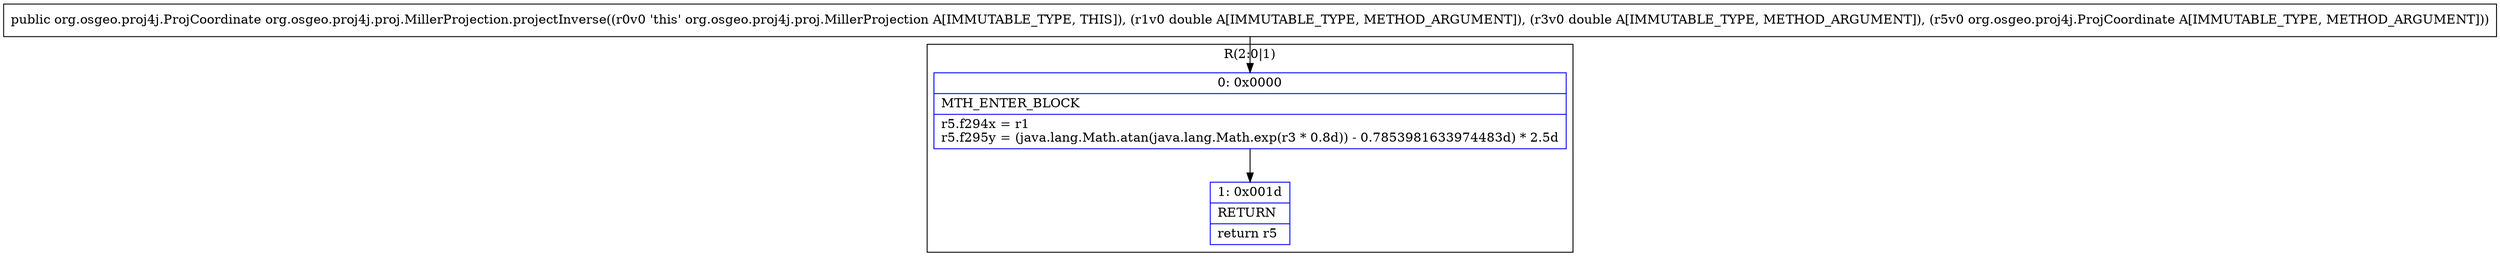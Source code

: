 digraph "CFG fororg.osgeo.proj4j.proj.MillerProjection.projectInverse(DDLorg\/osgeo\/proj4j\/ProjCoordinate;)Lorg\/osgeo\/proj4j\/ProjCoordinate;" {
subgraph cluster_Region_15317629 {
label = "R(2:0|1)";
node [shape=record,color=blue];
Node_0 [shape=record,label="{0\:\ 0x0000|MTH_ENTER_BLOCK\l|r5.f294x = r1\lr5.f295y = (java.lang.Math.atan(java.lang.Math.exp(r3 * 0.8d)) \- 0.7853981633974483d) * 2.5d\l}"];
Node_1 [shape=record,label="{1\:\ 0x001d|RETURN\l|return r5\l}"];
}
MethodNode[shape=record,label="{public org.osgeo.proj4j.ProjCoordinate org.osgeo.proj4j.proj.MillerProjection.projectInverse((r0v0 'this' org.osgeo.proj4j.proj.MillerProjection A[IMMUTABLE_TYPE, THIS]), (r1v0 double A[IMMUTABLE_TYPE, METHOD_ARGUMENT]), (r3v0 double A[IMMUTABLE_TYPE, METHOD_ARGUMENT]), (r5v0 org.osgeo.proj4j.ProjCoordinate A[IMMUTABLE_TYPE, METHOD_ARGUMENT])) }"];
MethodNode -> Node_0;
Node_0 -> Node_1;
}

